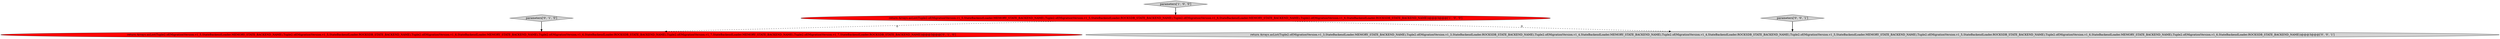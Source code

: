 digraph {
2 [style = filled, label = "return Arrays.asList(Tuple2.of(MigrationVersion.v1_5,StateBackendLoader.MEMORY_STATE_BACKEND_NAME),Tuple2.of(MigrationVersion.v1_5,StateBackendLoader.ROCKSDB_STATE_BACKEND_NAME),Tuple2.of(MigrationVersion.v1_6,StateBackendLoader.MEMORY_STATE_BACKEND_NAME),Tuple2.of(MigrationVersion.v1_6,StateBackendLoader.ROCKSDB_STATE_BACKEND_NAME),Tuple2.of(MigrationVersion.v1_7,StateBackendLoader.MEMORY_STATE_BACKEND_NAME),Tuple2.of(MigrationVersion.v1_7,StateBackendLoader.ROCKSDB_STATE_BACKEND_NAME))@@@3@@@['0', '1', '0']", fillcolor = red, shape = ellipse image = "AAA1AAABBB2BBB"];
5 [style = filled, label = "parameters['0', '0', '1']", fillcolor = lightgray, shape = diamond image = "AAA0AAABBB3BBB"];
3 [style = filled, label = "parameters['0', '1', '0']", fillcolor = lightgray, shape = diamond image = "AAA0AAABBB2BBB"];
0 [style = filled, label = "parameters['1', '0', '0']", fillcolor = lightgray, shape = diamond image = "AAA0AAABBB1BBB"];
4 [style = filled, label = "return Arrays.asList(Tuple2.of(MigrationVersion.v1_3,StateBackendLoader.MEMORY_STATE_BACKEND_NAME),Tuple2.of(MigrationVersion.v1_3,StateBackendLoader.ROCKSDB_STATE_BACKEND_NAME),Tuple2.of(MigrationVersion.v1_4,StateBackendLoader.MEMORY_STATE_BACKEND_NAME),Tuple2.of(MigrationVersion.v1_4,StateBackendLoader.ROCKSDB_STATE_BACKEND_NAME),Tuple2.of(MigrationVersion.v1_5,StateBackendLoader.MEMORY_STATE_BACKEND_NAME),Tuple2.of(MigrationVersion.v1_5,StateBackendLoader.ROCKSDB_STATE_BACKEND_NAME),Tuple2.of(MigrationVersion.v1_6,StateBackendLoader.MEMORY_STATE_BACKEND_NAME),Tuple2.of(MigrationVersion.v1_6,StateBackendLoader.ROCKSDB_STATE_BACKEND_NAME))@@@3@@@['0', '0', '1']", fillcolor = lightgray, shape = ellipse image = "AAA0AAABBB3BBB"];
1 [style = filled, label = "return Arrays.asList(Tuple2.of(MigrationVersion.v1_5,StateBackendLoader.MEMORY_STATE_BACKEND_NAME),Tuple2.of(MigrationVersion.v1_5,StateBackendLoader.ROCKSDB_STATE_BACKEND_NAME),Tuple2.of(MigrationVersion.v1_6,StateBackendLoader.MEMORY_STATE_BACKEND_NAME),Tuple2.of(MigrationVersion.v1_6,StateBackendLoader.ROCKSDB_STATE_BACKEND_NAME))@@@3@@@['1', '0', '0']", fillcolor = red, shape = ellipse image = "AAA1AAABBB1BBB"];
1->4 [style = dashed, label="0"];
1->2 [style = dashed, label="0"];
3->2 [style = bold, label=""];
0->1 [style = bold, label=""];
5->4 [style = bold, label=""];
}
